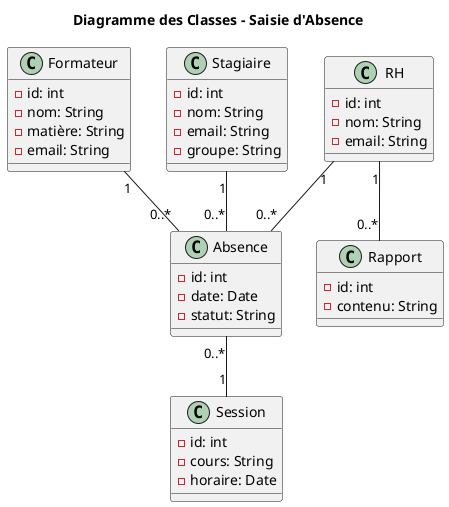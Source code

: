 @startuml
title Diagramme des Classes - Saisie d'Absence

class Formateur {
  - id: int
  - nom: String
  - matière: String
  - email: String
}

class RH {
  - id: int
  - nom: String
  - email: String
}

class Absence {
  - id: int
  - date: Date
  - statut: String
}

class Rapport {
  - id: int
  - contenu: String
}

class Session {
  - id: int
  - cours: String
  - horaire: Date
}

class Stagiaire {
  - id: int
  - nom: String
  - email: String
  - groupe: String
}

Formateur "1" -- "0..*" Absence
RH "1" -- "0..*" Absence
Absence "0..*" -- "1" Session
RH "1" -- "0..*" Rapport
Stagiaire "1" -- "0..*" Absence
@enduml
